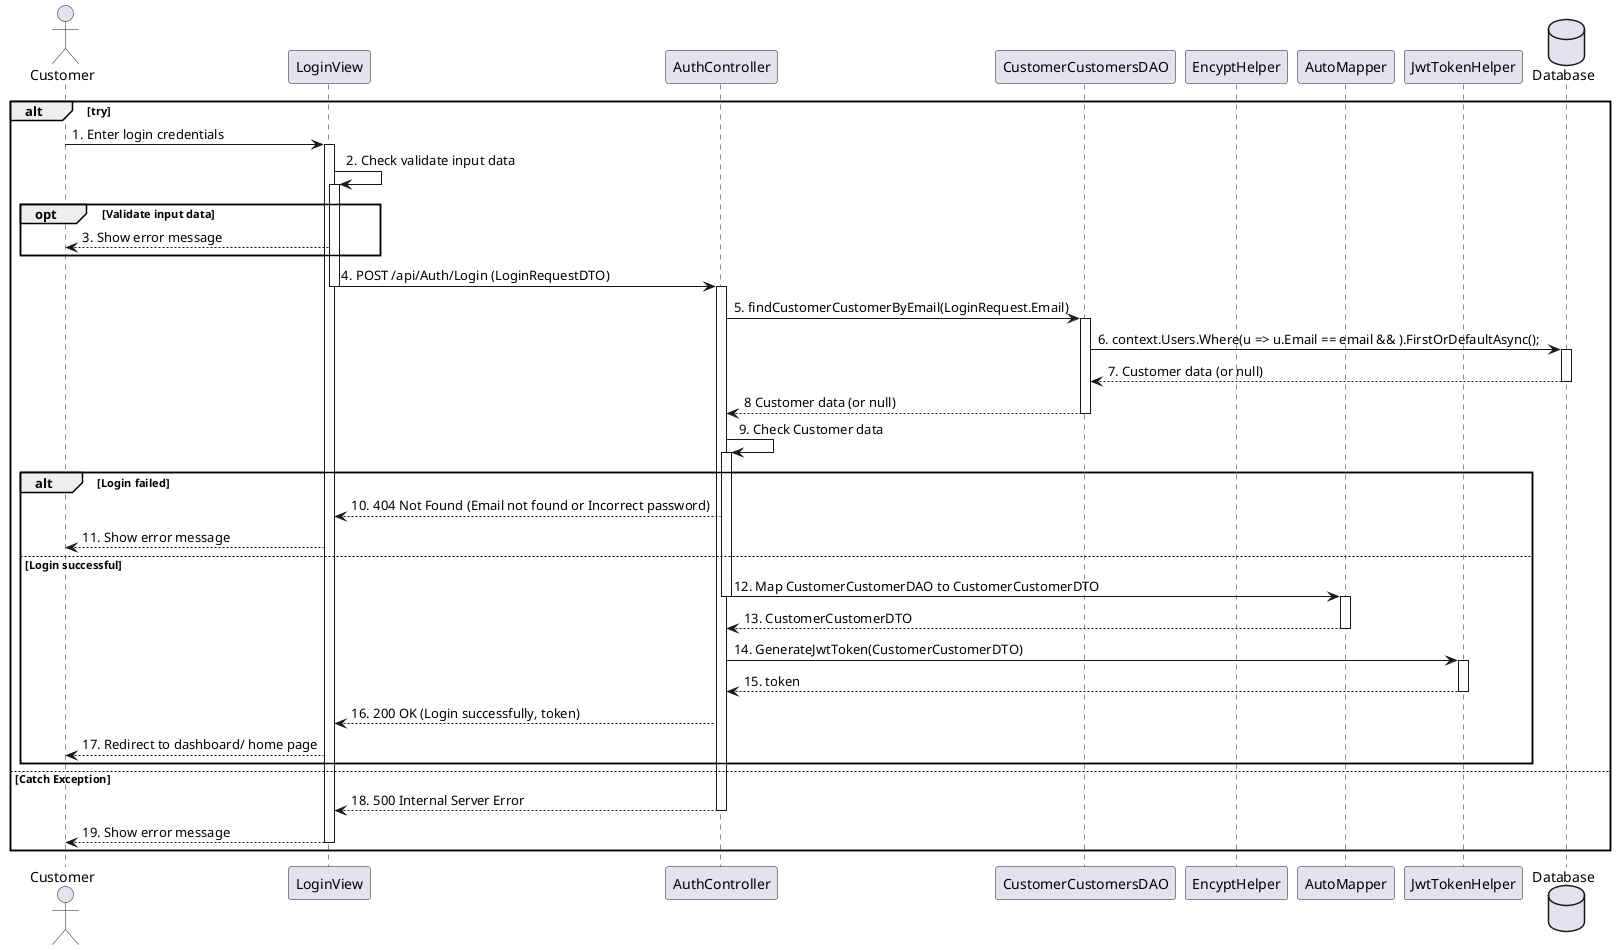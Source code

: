 @startuml
actor Customer
participant LoginView
participant AuthController
participant CustomerCustomersDAO
participant EncyptHelper
participant AutoMapper
participant JwtTokenHelper
database Database

alt try
Customer -> LoginView: 1. Enter login credentials
activate LoginView

LoginView -> LoginView: 2. Check validate input data
activate LoginView
opt Validate input data
    LoginView --> Customer: 3. Show error message
end

LoginView -> AuthController: 4. POST /api/Auth/Login (LoginRequestDTO)
deactivate LoginView
activate AuthController
AuthController -> CustomerCustomersDAO: 5. findCustomerCustomerByEmail(LoginRequest.Email)
activate CustomerCustomersDAO

CustomerCustomersDAO -> Database: 6. context.Users.Where(u => u.Email == email && ).FirstOrDefaultAsync();
activate Database
Database --> CustomerCustomersDAO: 7. Customer data (or null)
deactivate Database
CustomerCustomersDAO --> AuthController: 8 Customer data (or null)
deactivate CustomerCustomersDAO

AuthController -> AuthController: 9. Check Customer data
activate AuthController

alt Login failed
    AuthController --> LoginView: 10. 404 Not Found (Email not found or Incorrect password)
    LoginView --> Customer: 11. Show error message

else Login successful
    AuthController -> AutoMapper: 12. Map CustomerCustomerDAO to CustomerCustomerDTO
    deactivate AuthController
    activate AutoMapper
    AutoMapper --> AuthController: 13. CustomerCustomerDTO
    deactivate AutoMapper

    AuthController -> JwtTokenHelper: 14. GenerateJwtToken(CustomerCustomerDTO)
    activate JwtTokenHelper
    JwtTokenHelper --> AuthController: 15. token
    deactivate JwtTokenHelper

    AuthController --> LoginView: 16. 200 OK (Login successfully, token)
    LoginView --> Customer: 17. Redirect to dashboard/ home page

end
else Catch Exception
    AuthController -->LoginView: 18. 500 Internal Server Error
    deactivate AuthController
    LoginView --> Customer: 19. Show error message
    deactivate LoginView
end

@enduml
